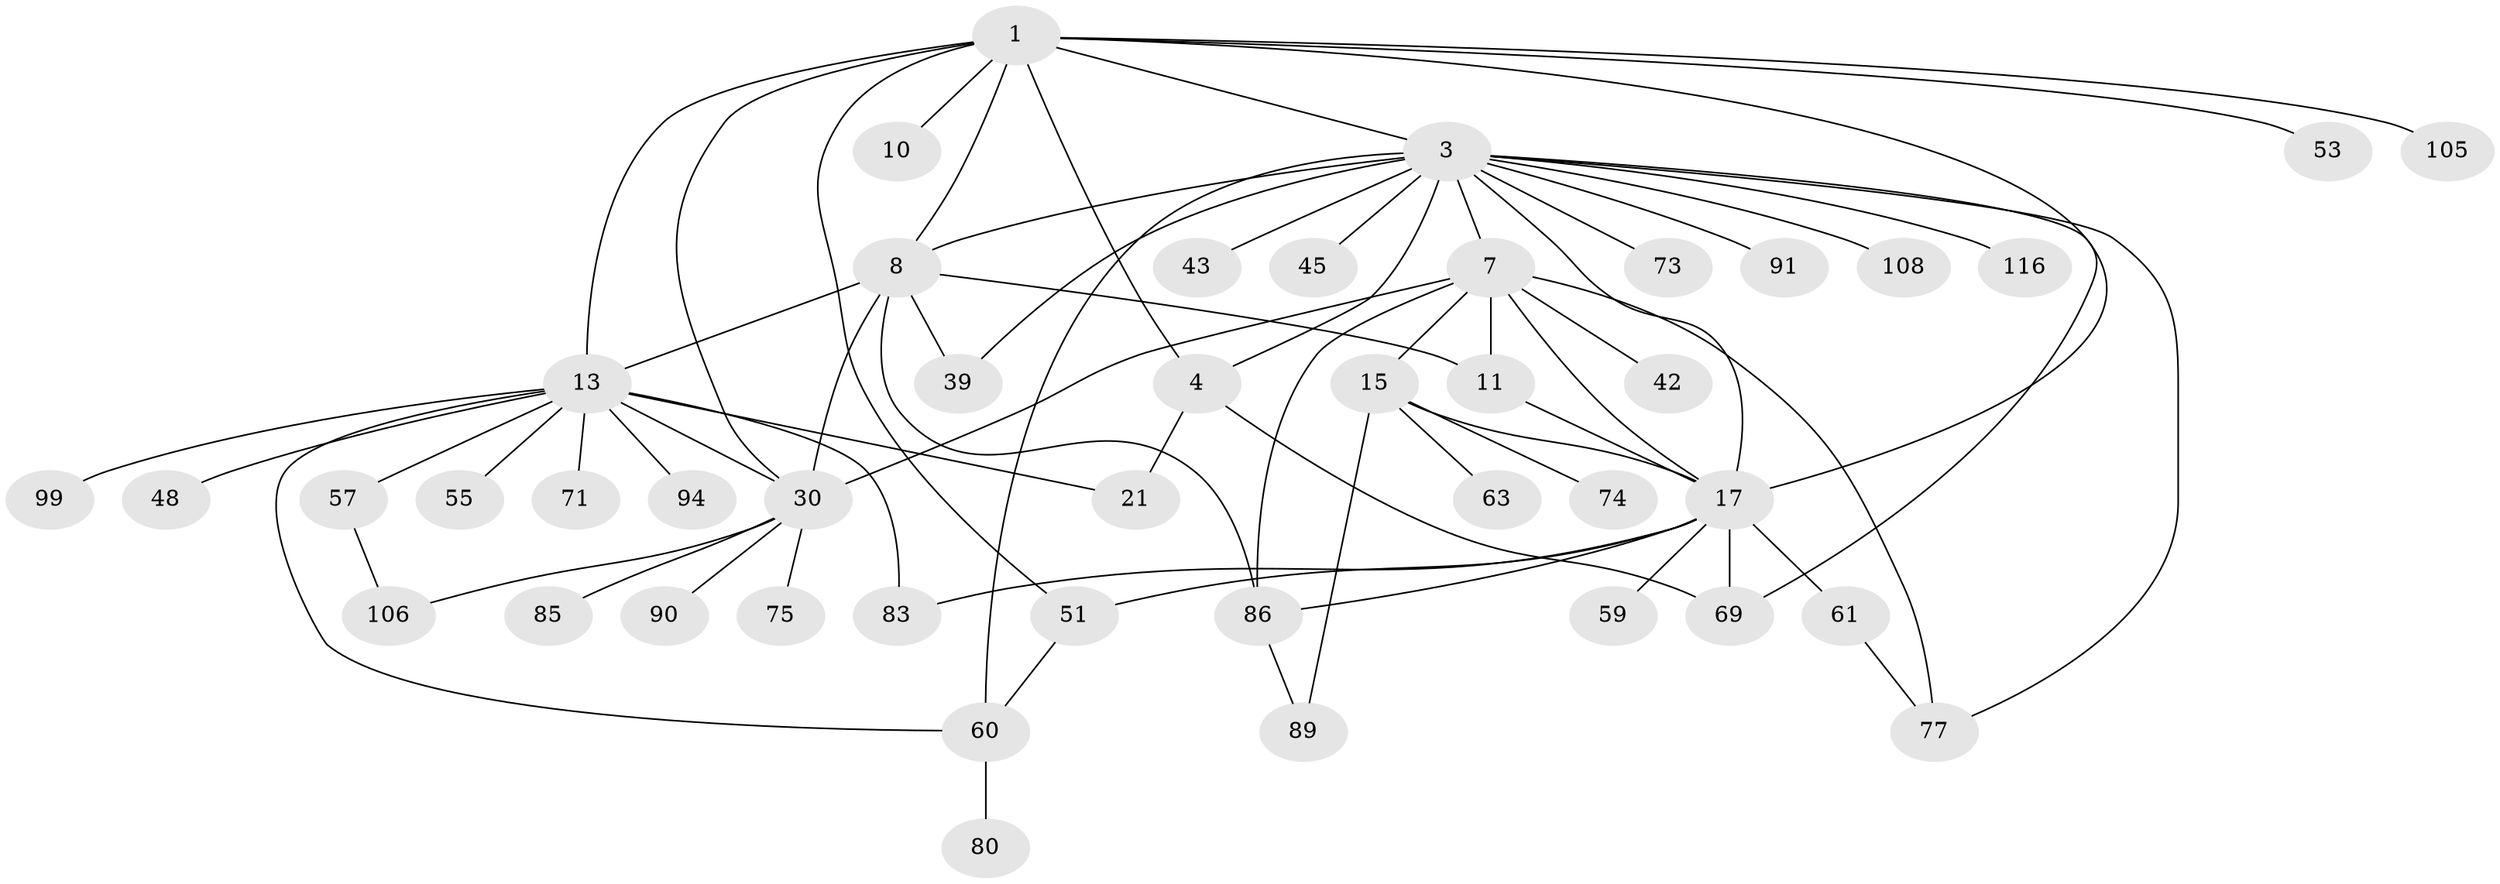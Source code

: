 // original degree distribution, {2: 0.25862068965517243, 9: 0.008620689655172414, 5: 0.06896551724137931, 4: 0.12931034482758622, 3: 0.1896551724137931, 7: 0.008620689655172414, 6: 0.008620689655172414, 1: 0.3275862068965517}
// Generated by graph-tools (version 1.1) at 2025/17/03/04/25 18:17:07]
// undirected, 44 vertices, 68 edges
graph export_dot {
graph [start="1"]
  node [color=gray90,style=filled];
  1 [super="+2+27"];
  3 [super="+23+20+33+5"];
  4 [super="+28+56+81"];
  7 [super="+9+32"];
  8 [super="+70+101+103"];
  10 [super="+52"];
  11 [super="+18"];
  13 [super="+16+38"];
  15 [super="+36+66"];
  17 [super="+25+22+19+58"];
  21 [super="+29+35"];
  30 [super="+44+31+37"];
  39 [super="+76+84+96"];
  42;
  43 [super="+67"];
  45 [super="+62+47"];
  48;
  51 [super="+115+65"];
  53;
  55;
  57 [super="+78+111"];
  59;
  60 [super="+72"];
  61;
  63;
  69 [super="+79+82"];
  71;
  73;
  74 [super="+87"];
  75;
  77 [super="+92"];
  80;
  83;
  85;
  86 [super="+110"];
  89;
  90;
  91 [super="+102"];
  94;
  99;
  105;
  106;
  108;
  116;
  1 -- 3;
  1 -- 4;
  1 -- 8;
  1 -- 10;
  1 -- 13;
  1 -- 17;
  1 -- 30;
  1 -- 51;
  1 -- 53;
  1 -- 105;
  3 -- 73;
  3 -- 45 [weight=2];
  3 -- 91;
  3 -- 60;
  3 -- 43;
  3 -- 108;
  3 -- 8;
  3 -- 77;
  3 -- 17;
  3 -- 4;
  3 -- 116;
  3 -- 7;
  3 -- 39;
  3 -- 69;
  4 -- 69;
  4 -- 21;
  7 -- 42;
  7 -- 11;
  7 -- 77;
  7 -- 15;
  7 -- 17;
  7 -- 30;
  7 -- 86;
  8 -- 13;
  8 -- 86;
  8 -- 30;
  8 -- 11;
  8 -- 39;
  11 -- 17;
  13 -- 99;
  13 -- 48;
  13 -- 83;
  13 -- 21;
  13 -- 30;
  13 -- 60;
  13 -- 94;
  13 -- 57;
  13 -- 55;
  13 -- 71;
  15 -- 17;
  15 -- 89;
  15 -- 74;
  15 -- 63;
  17 -- 83;
  17 -- 59;
  17 -- 61;
  17 -- 86;
  17 -- 69;
  17 -- 51;
  30 -- 85;
  30 -- 90;
  30 -- 106;
  30 -- 75;
  51 -- 60;
  57 -- 106;
  60 -- 80;
  61 -- 77;
  86 -- 89;
}
